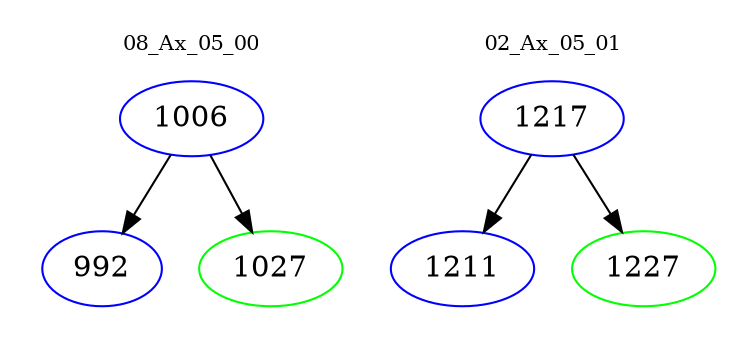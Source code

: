 digraph{
subgraph cluster_0 {
color = white
label = "08_Ax_05_00";
fontsize=10;
T0_1006 [label="1006", color="blue"]
T0_1006 -> T0_992 [color="black"]
T0_992 [label="992", color="blue"]
T0_1006 -> T0_1027 [color="black"]
T0_1027 [label="1027", color="green"]
}
subgraph cluster_1 {
color = white
label = "02_Ax_05_01";
fontsize=10;
T1_1217 [label="1217", color="blue"]
T1_1217 -> T1_1211 [color="black"]
T1_1211 [label="1211", color="blue"]
T1_1217 -> T1_1227 [color="black"]
T1_1227 [label="1227", color="green"]
}
}
